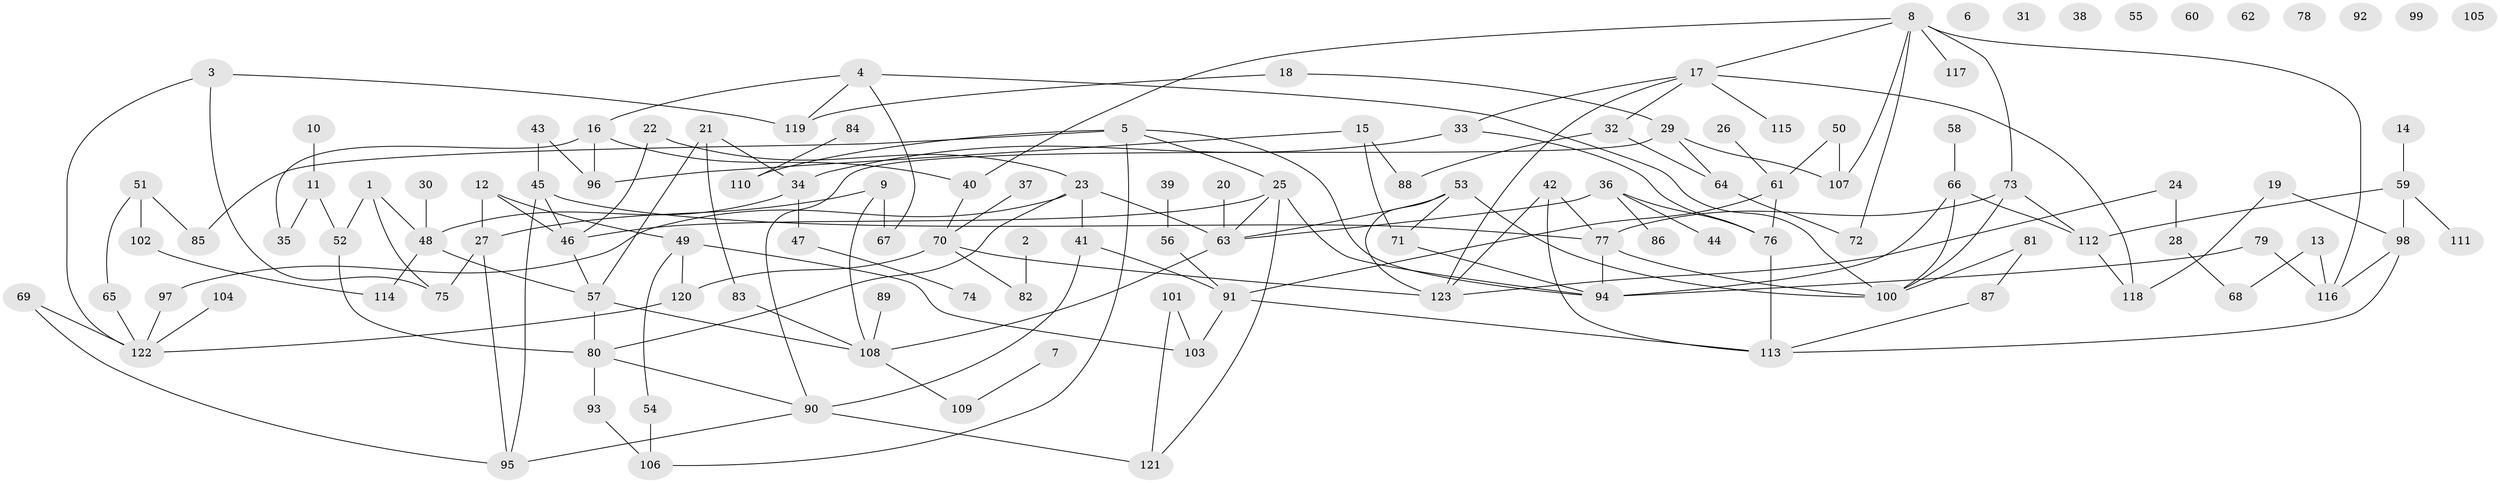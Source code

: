// coarse degree distribution, {3: 0.175, 1: 0.1875, 4: 0.0875, 5: 0.1875, 0: 0.125, 9: 0.025, 2: 0.1, 6: 0.1, 8: 0.0125}
// Generated by graph-tools (version 1.1) at 2025/23/03/03/25 07:23:28]
// undirected, 123 vertices, 168 edges
graph export_dot {
graph [start="1"]
  node [color=gray90,style=filled];
  1;
  2;
  3;
  4;
  5;
  6;
  7;
  8;
  9;
  10;
  11;
  12;
  13;
  14;
  15;
  16;
  17;
  18;
  19;
  20;
  21;
  22;
  23;
  24;
  25;
  26;
  27;
  28;
  29;
  30;
  31;
  32;
  33;
  34;
  35;
  36;
  37;
  38;
  39;
  40;
  41;
  42;
  43;
  44;
  45;
  46;
  47;
  48;
  49;
  50;
  51;
  52;
  53;
  54;
  55;
  56;
  57;
  58;
  59;
  60;
  61;
  62;
  63;
  64;
  65;
  66;
  67;
  68;
  69;
  70;
  71;
  72;
  73;
  74;
  75;
  76;
  77;
  78;
  79;
  80;
  81;
  82;
  83;
  84;
  85;
  86;
  87;
  88;
  89;
  90;
  91;
  92;
  93;
  94;
  95;
  96;
  97;
  98;
  99;
  100;
  101;
  102;
  103;
  104;
  105;
  106;
  107;
  108;
  109;
  110;
  111;
  112;
  113;
  114;
  115;
  116;
  117;
  118;
  119;
  120;
  121;
  122;
  123;
  1 -- 48;
  1 -- 52;
  1 -- 75;
  2 -- 82;
  3 -- 75;
  3 -- 119;
  3 -- 122;
  4 -- 16;
  4 -- 67;
  4 -- 100;
  4 -- 119;
  5 -- 25;
  5 -- 85;
  5 -- 94;
  5 -- 106;
  5 -- 110;
  7 -- 109;
  8 -- 17;
  8 -- 40;
  8 -- 72;
  8 -- 73;
  8 -- 107;
  8 -- 116;
  8 -- 117;
  9 -- 27;
  9 -- 67;
  9 -- 108;
  10 -- 11;
  11 -- 35;
  11 -- 52;
  12 -- 27;
  12 -- 46;
  12 -- 49;
  13 -- 68;
  13 -- 116;
  14 -- 59;
  15 -- 71;
  15 -- 88;
  15 -- 96;
  16 -- 35;
  16 -- 40;
  16 -- 96;
  17 -- 32;
  17 -- 33;
  17 -- 115;
  17 -- 118;
  17 -- 123;
  18 -- 29;
  18 -- 119;
  19 -- 98;
  19 -- 118;
  20 -- 63;
  21 -- 34;
  21 -- 57;
  21 -- 83;
  22 -- 23;
  22 -- 46;
  23 -- 41;
  23 -- 63;
  23 -- 80;
  23 -- 97;
  24 -- 28;
  24 -- 123;
  25 -- 46;
  25 -- 63;
  25 -- 94;
  25 -- 121;
  26 -- 61;
  27 -- 75;
  27 -- 95;
  28 -- 68;
  29 -- 64;
  29 -- 90;
  29 -- 107;
  30 -- 48;
  32 -- 64;
  32 -- 88;
  33 -- 34;
  33 -- 76;
  34 -- 47;
  34 -- 48;
  36 -- 44;
  36 -- 63;
  36 -- 76;
  36 -- 86;
  37 -- 70;
  39 -- 56;
  40 -- 70;
  41 -- 90;
  41 -- 91;
  42 -- 77;
  42 -- 113;
  42 -- 123;
  43 -- 45;
  43 -- 96;
  45 -- 46;
  45 -- 77;
  45 -- 95;
  46 -- 57;
  47 -- 74;
  48 -- 57;
  48 -- 114;
  49 -- 54;
  49 -- 103;
  49 -- 120;
  50 -- 61;
  50 -- 107;
  51 -- 65;
  51 -- 85;
  51 -- 102;
  52 -- 80;
  53 -- 63;
  53 -- 71;
  53 -- 100;
  53 -- 123;
  54 -- 106;
  56 -- 91;
  57 -- 80;
  57 -- 108;
  58 -- 66;
  59 -- 98;
  59 -- 111;
  59 -- 112;
  61 -- 76;
  61 -- 91;
  63 -- 108;
  64 -- 72;
  65 -- 122;
  66 -- 94;
  66 -- 100;
  66 -- 112;
  69 -- 95;
  69 -- 122;
  70 -- 82;
  70 -- 120;
  70 -- 123;
  71 -- 94;
  73 -- 77;
  73 -- 100;
  73 -- 112;
  76 -- 113;
  77 -- 94;
  77 -- 100;
  79 -- 94;
  79 -- 116;
  80 -- 90;
  80 -- 93;
  81 -- 87;
  81 -- 100;
  83 -- 108;
  84 -- 110;
  87 -- 113;
  89 -- 108;
  90 -- 95;
  90 -- 121;
  91 -- 103;
  91 -- 113;
  93 -- 106;
  97 -- 122;
  98 -- 113;
  98 -- 116;
  101 -- 103;
  101 -- 121;
  102 -- 114;
  104 -- 122;
  108 -- 109;
  112 -- 118;
  120 -- 122;
}
